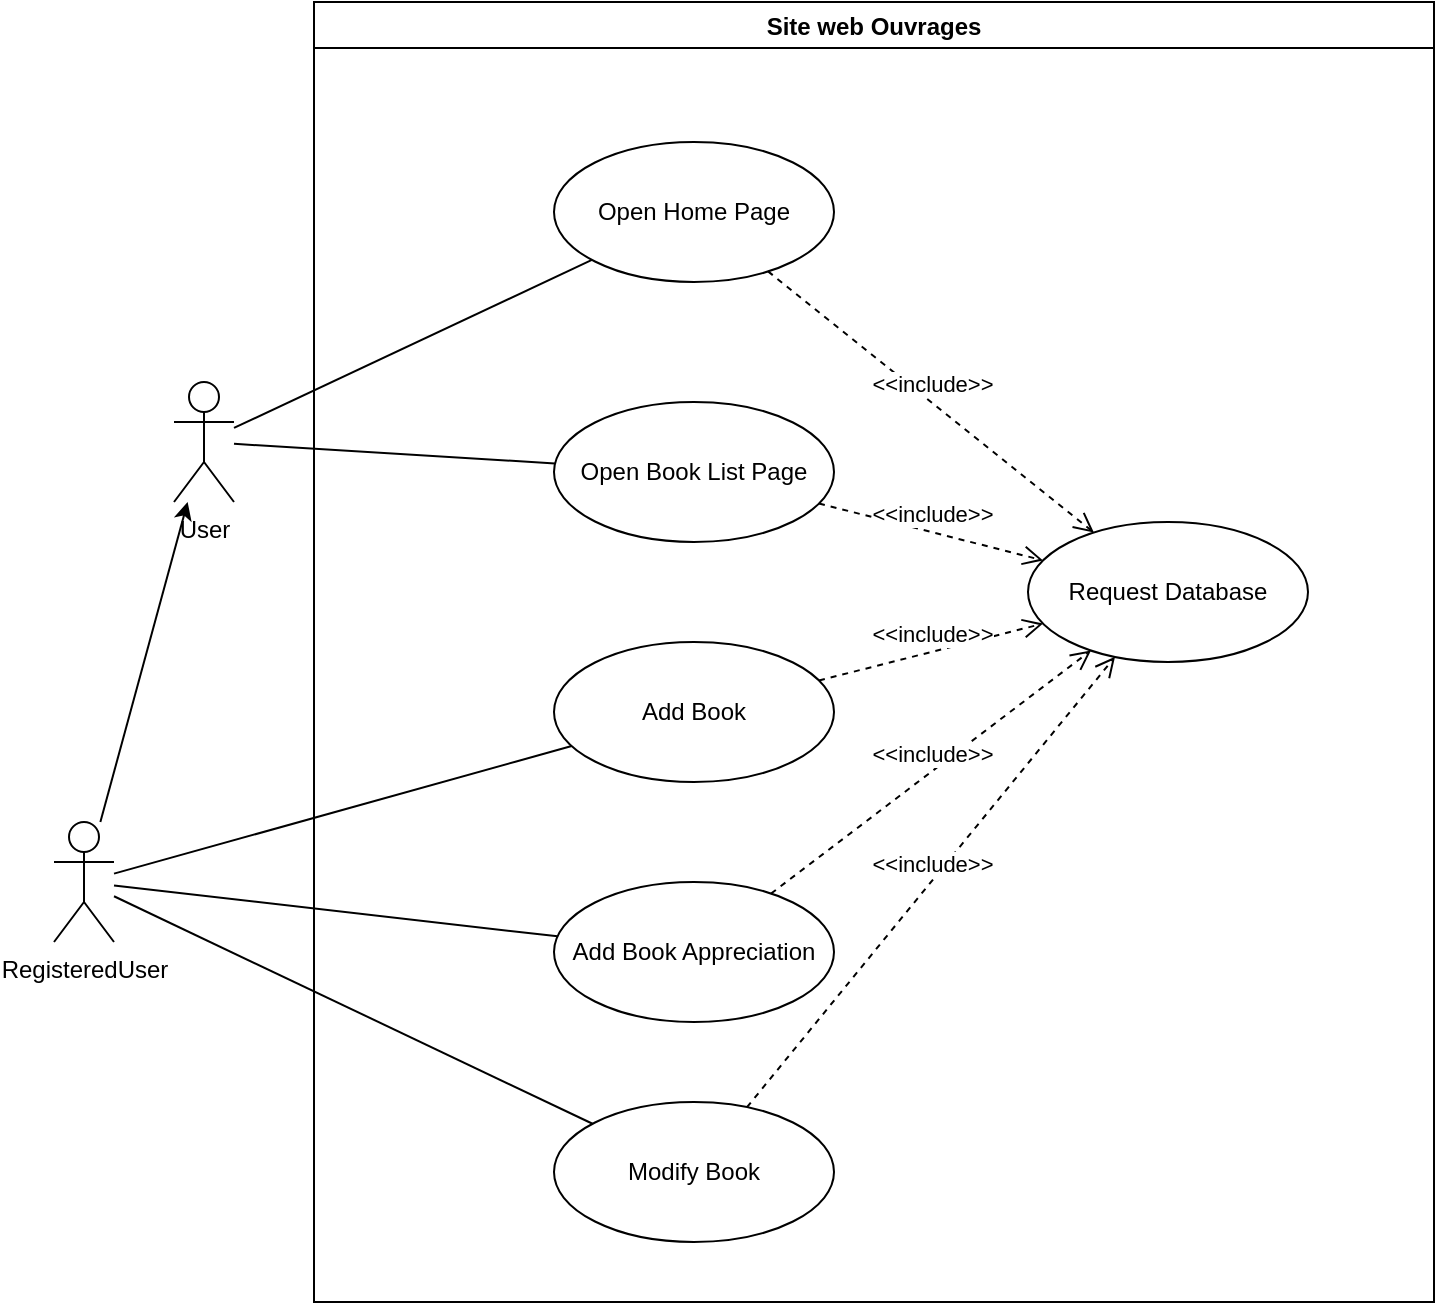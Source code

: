 <mxfile version="17.2.3" type="device"><diagram id="vu0W9WCzP2i7UgHe85AT" name="Page-1"><mxGraphModel dx="1422" dy="740" grid="1" gridSize="10" guides="1" tooltips="1" connect="1" arrows="1" fold="1" page="1" pageScale="1" pageWidth="827" pageHeight="1169" math="0" shadow="0"><root><mxCell id="0"/><mxCell id="1" parent="0"/><mxCell id="YPPhEM5h08TDiqmG9Tn5-1" value="Site web Ouvrages" style="swimlane;" parent="1" vertex="1"><mxGeometry x="330" y="80" width="560" height="650" as="geometry"/></mxCell><mxCell id="YPPhEM5h08TDiqmG9Tn5-5" value="Open Home Page" style="ellipse;whiteSpace=wrap;html=1;" parent="YPPhEM5h08TDiqmG9Tn5-1" vertex="1"><mxGeometry x="120" y="70" width="140" height="70" as="geometry"/></mxCell><mxCell id="YPPhEM5h08TDiqmG9Tn5-8" value="Open Book List Page" style="ellipse;whiteSpace=wrap;html=1;" parent="YPPhEM5h08TDiqmG9Tn5-1" vertex="1"><mxGeometry x="120" y="200" width="140" height="70" as="geometry"/></mxCell><mxCell id="YPPhEM5h08TDiqmG9Tn5-9" value="Add Book" style="ellipse;whiteSpace=wrap;html=1;" parent="YPPhEM5h08TDiqmG9Tn5-1" vertex="1"><mxGeometry x="120" y="320" width="140" height="70" as="geometry"/></mxCell><mxCell id="YPPhEM5h08TDiqmG9Tn5-12" value="Add Book Appreciation" style="ellipse;whiteSpace=wrap;html=1;" parent="YPPhEM5h08TDiqmG9Tn5-1" vertex="1"><mxGeometry x="120" y="440" width="140" height="70" as="geometry"/></mxCell><mxCell id="YPPhEM5h08TDiqmG9Tn5-15" value="Request Database" style="ellipse;whiteSpace=wrap;html=1;" parent="YPPhEM5h08TDiqmG9Tn5-1" vertex="1"><mxGeometry x="357" y="260" width="140" height="70" as="geometry"/></mxCell><mxCell id="YPPhEM5h08TDiqmG9Tn5-17" value="&amp;lt;&amp;lt;include&amp;gt;&amp;gt;" style="html=1;verticalAlign=bottom;endArrow=open;dashed=1;endSize=8;rounded=0;" parent="YPPhEM5h08TDiqmG9Tn5-1" source="YPPhEM5h08TDiqmG9Tn5-5" target="YPPhEM5h08TDiqmG9Tn5-15" edge="1"><mxGeometry relative="1" as="geometry"><mxPoint x="350" y="170" as="sourcePoint"/><mxPoint x="270" y="170" as="targetPoint"/></mxGeometry></mxCell><mxCell id="YPPhEM5h08TDiqmG9Tn5-18" value="&amp;lt;&amp;lt;include&amp;gt;&amp;gt;" style="html=1;verticalAlign=bottom;endArrow=open;dashed=1;endSize=8;rounded=0;" parent="YPPhEM5h08TDiqmG9Tn5-1" source="YPPhEM5h08TDiqmG9Tn5-8" target="YPPhEM5h08TDiqmG9Tn5-15" edge="1"><mxGeometry relative="1" as="geometry"><mxPoint x="236.966" y="144.722" as="sourcePoint"/><mxPoint x="399.956" y="275.303" as="targetPoint"/></mxGeometry></mxCell><mxCell id="YPPhEM5h08TDiqmG9Tn5-19" value="&amp;lt;&amp;lt;include&amp;gt;&amp;gt;" style="html=1;verticalAlign=bottom;endArrow=open;dashed=1;endSize=8;rounded=0;" parent="YPPhEM5h08TDiqmG9Tn5-1" source="YPPhEM5h08TDiqmG9Tn5-9" target="YPPhEM5h08TDiqmG9Tn5-15" edge="1"><mxGeometry relative="1" as="geometry"><mxPoint x="264.571" y="268.515" as="sourcePoint"/><mxPoint x="372.506" y="291.394" as="targetPoint"/></mxGeometry></mxCell><mxCell id="YPPhEM5h08TDiqmG9Tn5-20" value="&amp;lt;&amp;lt;include&amp;gt;&amp;gt;" style="html=1;verticalAlign=bottom;endArrow=open;dashed=1;endSize=8;rounded=0;" parent="YPPhEM5h08TDiqmG9Tn5-1" source="YPPhEM5h08TDiqmG9Tn5-12" target="YPPhEM5h08TDiqmG9Tn5-15" edge="1"><mxGeometry relative="1" as="geometry"><mxPoint x="258.042" y="365.435" as="sourcePoint"/><mxPoint x="378.983" y="324.584" as="targetPoint"/></mxGeometry></mxCell><mxCell id="1TwhH2m-sRsIgbUuPl6h-1" value="Modify Book" style="ellipse;whiteSpace=wrap;html=1;" vertex="1" parent="YPPhEM5h08TDiqmG9Tn5-1"><mxGeometry x="120" y="550" width="140" height="70" as="geometry"/></mxCell><mxCell id="1TwhH2m-sRsIgbUuPl6h-2" value="&amp;lt;&amp;lt;include&amp;gt;&amp;gt;" style="html=1;verticalAlign=bottom;endArrow=open;dashed=1;endSize=8;rounded=0;" edge="1" parent="YPPhEM5h08TDiqmG9Tn5-1" source="1TwhH2m-sRsIgbUuPl6h-1" target="YPPhEM5h08TDiqmG9Tn5-15"><mxGeometry relative="1" as="geometry"><mxPoint x="238.559" y="455.789" as="sourcePoint"/><mxPoint x="398.509" y="334.234" as="targetPoint"/></mxGeometry></mxCell><mxCell id="YPPhEM5h08TDiqmG9Tn5-2" value="RegisteredUser" style="shape=umlActor;verticalLabelPosition=bottom;verticalAlign=top;html=1;outlineConnect=0;" parent="1" vertex="1"><mxGeometry x="200" y="490" width="30" height="60" as="geometry"/></mxCell><mxCell id="YPPhEM5h08TDiqmG9Tn5-3" value="User" style="shape=umlActor;verticalLabelPosition=bottom;verticalAlign=top;html=1;outlineConnect=0;" parent="1" vertex="1"><mxGeometry x="260" y="270" width="30" height="60" as="geometry"/></mxCell><mxCell id="YPPhEM5h08TDiqmG9Tn5-4" value="" style="endArrow=classic;html=1;rounded=0;" parent="1" source="YPPhEM5h08TDiqmG9Tn5-2" target="YPPhEM5h08TDiqmG9Tn5-3" edge="1"><mxGeometry width="50" height="50" relative="1" as="geometry"><mxPoint x="90" y="410" as="sourcePoint"/><mxPoint x="140" y="360" as="targetPoint"/></mxGeometry></mxCell><mxCell id="YPPhEM5h08TDiqmG9Tn5-7" value="" style="endArrow=none;html=1;rounded=0;" parent="1" source="YPPhEM5h08TDiqmG9Tn5-3" target="YPPhEM5h08TDiqmG9Tn5-5" edge="1"><mxGeometry width="50" height="50" relative="1" as="geometry"><mxPoint x="80" y="370" as="sourcePoint"/><mxPoint x="130" y="320" as="targetPoint"/></mxGeometry></mxCell><mxCell id="YPPhEM5h08TDiqmG9Tn5-10" value="" style="endArrow=none;html=1;rounded=0;" parent="1" source="YPPhEM5h08TDiqmG9Tn5-3" target="YPPhEM5h08TDiqmG9Tn5-8" edge="1"><mxGeometry width="50" height="50" relative="1" as="geometry"><mxPoint x="300" y="302.959" as="sourcePoint"/><mxPoint x="478.965" y="218.955" as="targetPoint"/></mxGeometry></mxCell><mxCell id="YPPhEM5h08TDiqmG9Tn5-11" value="" style="endArrow=none;html=1;rounded=0;" parent="1" source="YPPhEM5h08TDiqmG9Tn5-2" target="YPPhEM5h08TDiqmG9Tn5-9" edge="1"><mxGeometry width="50" height="50" relative="1" as="geometry"><mxPoint x="300" y="311.531" as="sourcePoint"/><mxPoint x="461.414" y="328.001" as="targetPoint"/></mxGeometry></mxCell><mxCell id="YPPhEM5h08TDiqmG9Tn5-13" value="" style="endArrow=none;html=1;rounded=0;" parent="1" source="YPPhEM5h08TDiqmG9Tn5-2" target="YPPhEM5h08TDiqmG9Tn5-12" edge="1"><mxGeometry width="50" height="50" relative="1" as="geometry"><mxPoint x="240" y="526.803" as="sourcePoint"/><mxPoint x="465.605" y="478.723" as="targetPoint"/></mxGeometry></mxCell><mxCell id="1TwhH2m-sRsIgbUuPl6h-3" value="" style="endArrow=none;html=1;rounded=0;" edge="1" parent="1" source="YPPhEM5h08TDiqmG9Tn5-2" target="1TwhH2m-sRsIgbUuPl6h-1"><mxGeometry width="50" height="50" relative="1" as="geometry"><mxPoint x="240" y="531.721" as="sourcePoint"/><mxPoint x="461.774" y="557.171" as="targetPoint"/></mxGeometry></mxCell></root></mxGraphModel></diagram></mxfile>